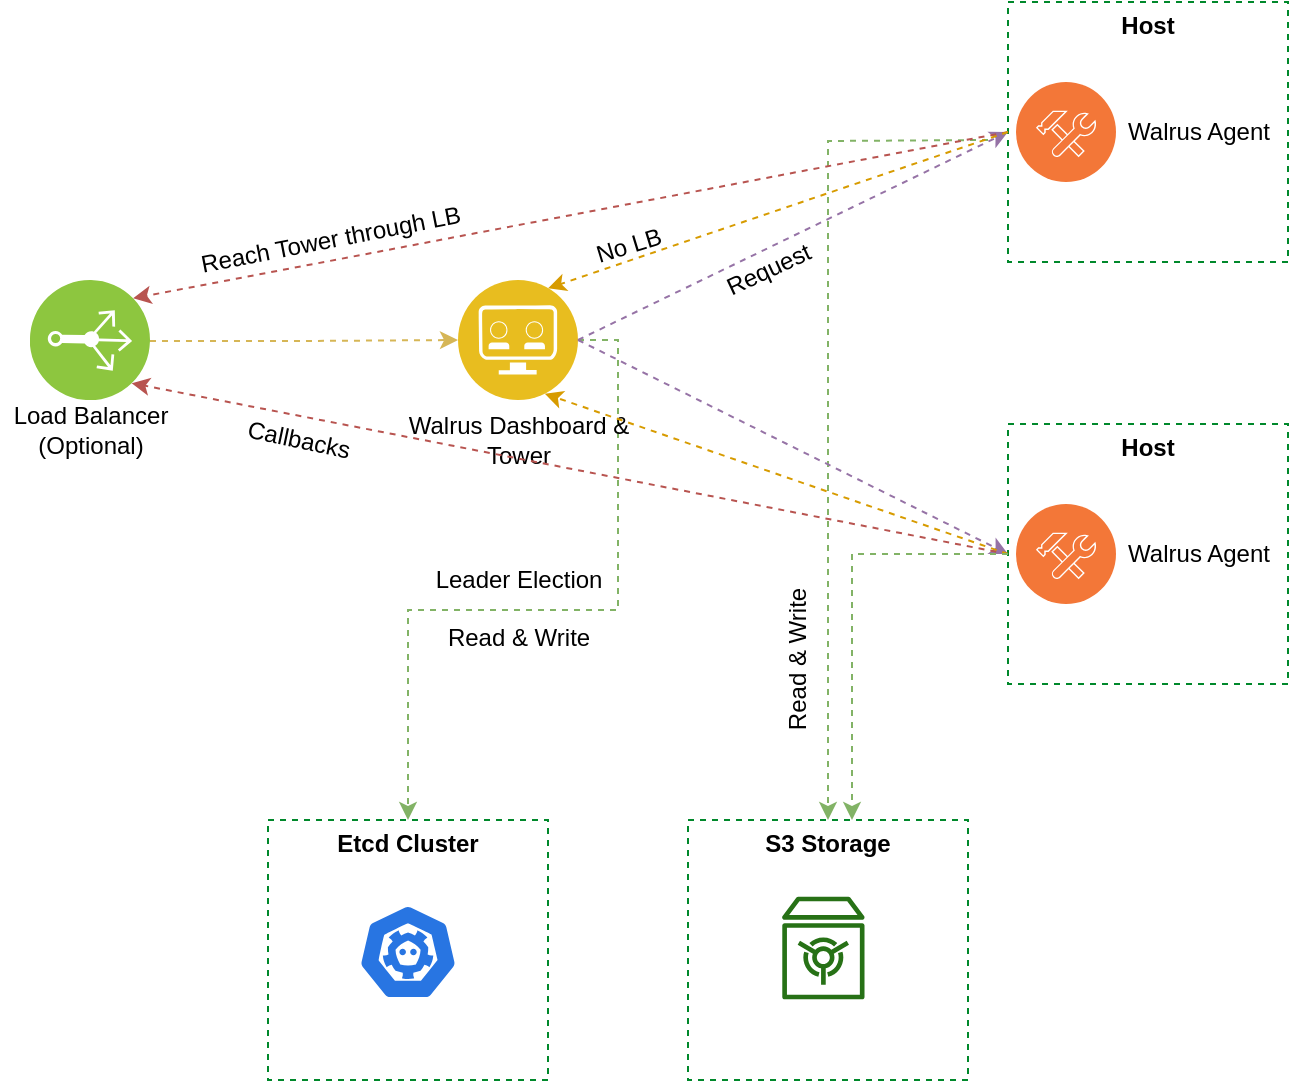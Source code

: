 <mxfile version="14.2.4" type="device"><diagram id="EEk3hWR6cmc1obRJfSGx" name="Page-1"><mxGraphModel dx="1106" dy="737" grid="1" gridSize="10" guides="1" tooltips="1" connect="1" arrows="1" fold="1" page="1" pageScale="1" pageWidth="850" pageHeight="1100" math="0" shadow="0"><root><mxCell id="0"/><mxCell id="1" parent="0"/><mxCell id="uSS9VMIlQwdC_qtTdkFu-24" style="edgeStyle=orthogonalEdgeStyle;rounded=0;orthogonalLoop=1;jettySize=auto;html=1;exitX=1;exitY=0.5;exitDx=0;exitDy=0;fillColor=#d5e8d4;strokeColor=#82b366;dashed=1;" parent="1" source="uSS9VMIlQwdC_qtTdkFu-1" target="uSS9VMIlQwdC_qtTdkFu-42" edge="1"><mxGeometry relative="1" as="geometry"><mxPoint x="630" y="440" as="targetPoint"/></mxGeometry></mxCell><mxCell id="uSS9VMIlQwdC_qtTdkFu-45" style="edgeStyle=orthogonalEdgeStyle;rounded=0;orthogonalLoop=1;jettySize=auto;html=1;fillColor=#d5e8d4;strokeColor=#82b366;entryX=0.5;entryY=0;entryDx=0;entryDy=0;dashed=1;" parent="1" target="uSS9VMIlQwdC_qtTdkFu-9" edge="1"><mxGeometry relative="1" as="geometry"><mxPoint x="540" y="680" as="targetPoint"/><mxPoint x="630" y="340" as="sourcePoint"/></mxGeometry></mxCell><mxCell id="uSS9VMIlQwdC_qtTdkFu-1" value="" style="aspect=fixed;perimeter=ellipsePerimeter;html=1;align=center;shadow=0;dashed=0;fontColor=#4277BB;labelBackgroundColor=#ffffff;fontSize=12;spacingTop=3;image;image=img/lib/ibm/applications/api_developer_portal.svg;" parent="1" vertex="1"><mxGeometry x="365" y="410" width="60" height="60" as="geometry"/></mxCell><mxCell id="uSS9VMIlQwdC_qtTdkFu-3" value="Walrus Dashboard &amp;amp;&lt;br&gt;Tower" style="text;html=1;align=center;verticalAlign=middle;resizable=0;points=[];autosize=1;" parent="1" vertex="1"><mxGeometry x="330" y="475" width="130" height="30" as="geometry"/></mxCell><mxCell id="uSS9VMIlQwdC_qtTdkFu-5" value="Host" style="fontStyle=1;verticalAlign=top;align=center;spacingTop=-2;fillColor=none;rounded=0;whiteSpace=wrap;html=1;strokeColor=#00882B;strokeWidth=1;dashed=1;container=1;collapsible=0;expand=0;recursiveResize=0;" parent="1" vertex="1"><mxGeometry x="640" y="271" width="140" height="130" as="geometry"/></mxCell><mxCell id="uSS9VMIlQwdC_qtTdkFu-8" value="" style="aspect=fixed;perimeter=ellipsePerimeter;html=1;align=center;shadow=0;dashed=0;fontColor=#4277BB;labelBackgroundColor=#ffffff;fontSize=12;spacingTop=3;image;image=img/lib/ibm/devops/configuration_management.svg;" parent="uSS9VMIlQwdC_qtTdkFu-5" vertex="1"><mxGeometry x="4" y="40" width="50" height="50" as="geometry"/></mxCell><mxCell id="uSS9VMIlQwdC_qtTdkFu-53" value="Walrus Agent" style="text;html=1;align=center;verticalAlign=middle;resizable=0;points=[];autosize=1;fontStyle=0" parent="uSS9VMIlQwdC_qtTdkFu-5" vertex="1"><mxGeometry x="50" y="55" width="90" height="20" as="geometry"/></mxCell><mxCell id="uSS9VMIlQwdC_qtTdkFu-9" value="S3 Storage" style="fontStyle=1;verticalAlign=top;align=center;spacingTop=-2;fillColor=none;rounded=0;whiteSpace=wrap;html=1;strokeColor=#00882B;strokeWidth=1;dashed=1;container=1;collapsible=0;expand=0;recursiveResize=0;" parent="1" vertex="1"><mxGeometry x="480" y="680" width="140" height="130" as="geometry"/></mxCell><mxCell id="uSS9VMIlQwdC_qtTdkFu-48" value="" style="outlineConnect=0;fontColor=#232F3E;gradientColor=none;fillColor=#277116;strokeColor=none;dashed=0;verticalLabelPosition=bottom;verticalAlign=top;align=center;html=1;fontSize=12;fontStyle=0;aspect=fixed;pointerEvents=1;shape=mxgraph.aws4.vault;" parent="uSS9VMIlQwdC_qtTdkFu-9" vertex="1"><mxGeometry x="47" y="38" width="41.33" height="52" as="geometry"/></mxCell><mxCell id="uSS9VMIlQwdC_qtTdkFu-11" value="Host" style="fontStyle=1;verticalAlign=top;align=center;spacingTop=-2;fillColor=none;rounded=0;whiteSpace=wrap;html=1;strokeColor=#00882B;strokeWidth=1;dashed=1;container=1;collapsible=0;expand=0;recursiveResize=0;" parent="1" vertex="1"><mxGeometry x="640" y="482" width="140" height="130" as="geometry"/></mxCell><mxCell id="uSS9VMIlQwdC_qtTdkFu-12" value="" style="aspect=fixed;perimeter=ellipsePerimeter;html=1;align=center;shadow=0;dashed=0;fontColor=#4277BB;labelBackgroundColor=#ffffff;fontSize=12;spacingTop=3;image;image=img/lib/ibm/devops/configuration_management.svg;" parent="uSS9VMIlQwdC_qtTdkFu-11" vertex="1"><mxGeometry x="4" y="40" width="50" height="50" as="geometry"/></mxCell><mxCell id="uSS9VMIlQwdC_qtTdkFu-54" value="Walrus Agent" style="text;html=1;align=center;verticalAlign=middle;resizable=0;points=[];autosize=1;fontStyle=0" parent="uSS9VMIlQwdC_qtTdkFu-11" vertex="1"><mxGeometry x="50" y="55" width="90" height="20" as="geometry"/></mxCell><mxCell id="uSS9VMIlQwdC_qtTdkFu-23" style="edgeStyle=orthogonalEdgeStyle;rounded=0;orthogonalLoop=1;jettySize=auto;html=1;exitX=0.5;exitY=0;exitDx=0;exitDy=0;entryX=0;entryY=0.5;entryDx=0;entryDy=0;fillColor=#fff2cc;strokeColor=#d6b656;dashed=1;" parent="1" source="uSS9VMIlQwdC_qtTdkFu-13" target="uSS9VMIlQwdC_qtTdkFu-1" edge="1"><mxGeometry relative="1" as="geometry"/></mxCell><mxCell id="uSS9VMIlQwdC_qtTdkFu-13" value="" style="aspect=fixed;perimeter=ellipsePerimeter;html=1;align=center;shadow=0;dashed=0;fontColor=#4277BB;labelBackgroundColor=#ffffff;fontSize=12;spacingTop=3;image;image=img/lib/ibm/infrastructure/load_balancing_routing.svg;rotation=91;" parent="1" vertex="1"><mxGeometry x="151" y="410" width="60" height="60" as="geometry"/></mxCell><mxCell id="uSS9VMIlQwdC_qtTdkFu-14" value="Load Balancer &lt;br&gt;(Optional)" style="text;html=1;align=center;verticalAlign=middle;resizable=0;points=[];autosize=1;" parent="1" vertex="1"><mxGeometry x="136" y="470" width="90" height="30" as="geometry"/></mxCell><mxCell id="uSS9VMIlQwdC_qtTdkFu-28" value="" style="endArrow=classic;html=1;exitX=1;exitY=0.5;exitDx=0;exitDy=0;entryX=0;entryY=0.5;entryDx=0;entryDy=0;fillColor=#e1d5e7;strokeColor=#9673a6;dashed=1;" parent="1" source="uSS9VMIlQwdC_qtTdkFu-1" target="uSS9VMIlQwdC_qtTdkFu-5" edge="1"><mxGeometry width="50" height="50" relative="1" as="geometry"><mxPoint x="400" y="480" as="sourcePoint"/><mxPoint x="450" y="430" as="targetPoint"/></mxGeometry></mxCell><mxCell id="uSS9VMIlQwdC_qtTdkFu-30" value="" style="endArrow=classic;html=1;entryX=0;entryY=0.5;entryDx=0;entryDy=0;fillColor=#e1d5e7;strokeColor=#9673a6;exitX=1;exitY=0.5;exitDx=0;exitDy=0;dashed=1;" parent="1" source="uSS9VMIlQwdC_qtTdkFu-1" target="uSS9VMIlQwdC_qtTdkFu-11" edge="1"><mxGeometry width="50" height="50" relative="1" as="geometry"><mxPoint x="430" y="440" as="sourcePoint"/><mxPoint x="650" y="305" as="targetPoint"/></mxGeometry></mxCell><mxCell id="uSS9VMIlQwdC_qtTdkFu-35" value="" style="endArrow=classic;html=1;exitX=0;exitY=0.5;exitDx=0;exitDy=0;entryX=0;entryY=0;entryDx=0;entryDy=0;fillColor=#f8cecc;strokeColor=#b85450;dashed=1;" parent="1" source="uSS9VMIlQwdC_qtTdkFu-5" target="uSS9VMIlQwdC_qtTdkFu-13" edge="1"><mxGeometry width="50" height="50" relative="1" as="geometry"><mxPoint x="400" y="480" as="sourcePoint"/><mxPoint x="450" y="430" as="targetPoint"/></mxGeometry></mxCell><mxCell id="uSS9VMIlQwdC_qtTdkFu-36" value="" style="endArrow=classic;html=1;exitX=0;exitY=0.5;exitDx=0;exitDy=0;entryX=1;entryY=0;entryDx=0;entryDy=0;fillColor=#f8cecc;strokeColor=#b85450;dashed=1;" parent="1" source="uSS9VMIlQwdC_qtTdkFu-11" target="uSS9VMIlQwdC_qtTdkFu-13" edge="1"><mxGeometry width="50" height="50" relative="1" as="geometry"><mxPoint x="650" y="305" as="sourcePoint"/><mxPoint x="212.58" y="429.16" as="targetPoint"/></mxGeometry></mxCell><mxCell id="uSS9VMIlQwdC_qtTdkFu-37" value="" style="endArrow=classic;html=1;exitX=0;exitY=0.5;exitDx=0;exitDy=0;entryX=0;entryY=0;entryDx=0;entryDy=0;fillColor=#ffe6cc;strokeColor=#d79b00;dashed=1;" parent="1" source="uSS9VMIlQwdC_qtTdkFu-5" edge="1"><mxGeometry width="50" height="50" relative="1" as="geometry"><mxPoint x="847.42" y="290" as="sourcePoint"/><mxPoint x="410.0" y="414.16" as="targetPoint"/></mxGeometry></mxCell><mxCell id="uSS9VMIlQwdC_qtTdkFu-38" value="" style="endArrow=classic;html=1;exitX=0;exitY=0.5;exitDx=0;exitDy=0;entryX=0.75;entryY=1;entryDx=0;entryDy=0;fillColor=#ffe6cc;strokeColor=#d79b00;dashed=1;" parent="1" source="uSS9VMIlQwdC_qtTdkFu-11" target="uSS9VMIlQwdC_qtTdkFu-1" edge="1"><mxGeometry width="50" height="50" relative="1" as="geometry"><mxPoint x="650" y="305" as="sourcePoint"/><mxPoint x="420.0" y="424.16" as="targetPoint"/></mxGeometry></mxCell><mxCell id="uSS9VMIlQwdC_qtTdkFu-39" value="No LB" style="text;html=1;align=center;verticalAlign=middle;resizable=0;points=[];autosize=1;rotation=343;" parent="1" vertex="1"><mxGeometry x="425" y="383" width="50" height="20" as="geometry"/></mxCell><mxCell id="uSS9VMIlQwdC_qtTdkFu-41" value="Reach Tower through LB" style="text;html=1;align=center;verticalAlign=middle;resizable=0;points=[];autosize=1;rotation=349;" parent="1" vertex="1"><mxGeometry x="226" y="380" width="150" height="20" as="geometry"/></mxCell><mxCell id="uSS9VMIlQwdC_qtTdkFu-42" value="Etcd Cluster" style="fontStyle=1;verticalAlign=top;align=center;spacingTop=-2;fillColor=none;rounded=0;whiteSpace=wrap;html=1;strokeColor=#00882B;strokeWidth=1;dashed=1;container=1;collapsible=0;expand=0;recursiveResize=0;" parent="1" vertex="1"><mxGeometry x="270" y="680" width="140" height="130" as="geometry"/></mxCell><mxCell id="vI1kgo3eNfymgSUzlKZM-1" value="" style="html=1;dashed=0;whitespace=wrap;fillColor=#2875E2;strokeColor=#ffffff;points=[[0.005,0.63,0],[0.1,0.2,0],[0.9,0.2,0],[0.5,0,0],[0.995,0.63,0],[0.72,0.99,0],[0.5,1,0],[0.28,0.99,0]];shape=mxgraph.kubernetes.icon;prIcon=etcd" vertex="1" parent="uSS9VMIlQwdC_qtTdkFu-42"><mxGeometry x="45" y="42" width="50" height="48" as="geometry"/></mxCell><mxCell id="uSS9VMIlQwdC_qtTdkFu-44" value="Read &amp;amp; Write" style="text;html=1;align=center;verticalAlign=middle;resizable=0;points=[];autosize=1;" parent="1" vertex="1"><mxGeometry x="350" y="579" width="90" height="20" as="geometry"/></mxCell><mxCell id="uSS9VMIlQwdC_qtTdkFu-49" value="Read &amp;amp; Write" style="text;html=1;align=center;verticalAlign=middle;resizable=0;points=[];autosize=1;rotation=-90;" parent="1" vertex="1"><mxGeometry x="490" y="590" width="90" height="20" as="geometry"/></mxCell><mxCell id="uSS9VMIlQwdC_qtTdkFu-50" value="Request" style="text;html=1;align=center;verticalAlign=middle;resizable=0;points=[];autosize=1;rotation=-25;" parent="1" vertex="1"><mxGeometry x="490" y="395" width="60" height="20" as="geometry"/></mxCell><mxCell id="uSS9VMIlQwdC_qtTdkFu-52" value="Callbacks" style="text;html=1;align=center;verticalAlign=middle;resizable=0;points=[];autosize=1;rotation=12;" parent="1" vertex="1"><mxGeometry x="250" y="480" width="70" height="20" as="geometry"/></mxCell><mxCell id="vI1kgo3eNfymgSUzlKZM-2" value="Leader Election" style="text;html=1;align=center;verticalAlign=middle;resizable=0;points=[];autosize=1;" vertex="1" parent="1"><mxGeometry x="345" y="550" width="100" height="20" as="geometry"/></mxCell><mxCell id="vI1kgo3eNfymgSUzlKZM-4" style="edgeStyle=orthogonalEdgeStyle;rounded=0;orthogonalLoop=1;jettySize=auto;html=1;fillColor=#d5e8d4;strokeColor=#82b366;exitX=0;exitY=0.5;exitDx=0;exitDy=0;dashed=1;" edge="1" parent="1" source="uSS9VMIlQwdC_qtTdkFu-11"><mxGeometry relative="1" as="geometry"><mxPoint x="562" y="680" as="targetPoint"/><mxPoint x="640" y="350" as="sourcePoint"/><Array as="points"><mxPoint x="562" y="547"/></Array></mxGeometry></mxCell></root></mxGraphModel></diagram></mxfile>